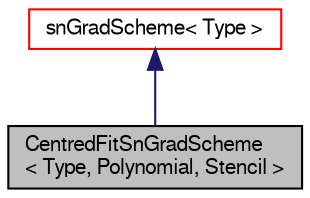 digraph "CentredFitSnGradScheme&lt; Type, Polynomial, Stencil &gt;"
{
  bgcolor="transparent";
  edge [fontname="FreeSans",fontsize="10",labelfontname="FreeSans",labelfontsize="10"];
  node [fontname="FreeSans",fontsize="10",shape=record];
  Node3 [label="CentredFitSnGradScheme\l\< Type, Polynomial, Stencil \>",height=0.2,width=0.4,color="black", fillcolor="grey75", style="filled", fontcolor="black"];
  Node4 -> Node3 [dir="back",color="midnightblue",fontsize="10",style="solid",fontname="FreeSans"];
  Node4 [label="snGradScheme\< Type \>",height=0.2,width=0.4,color="red",URL="$a22610.html",tooltip="Abstract base class for snGrad schemes. "];
}
